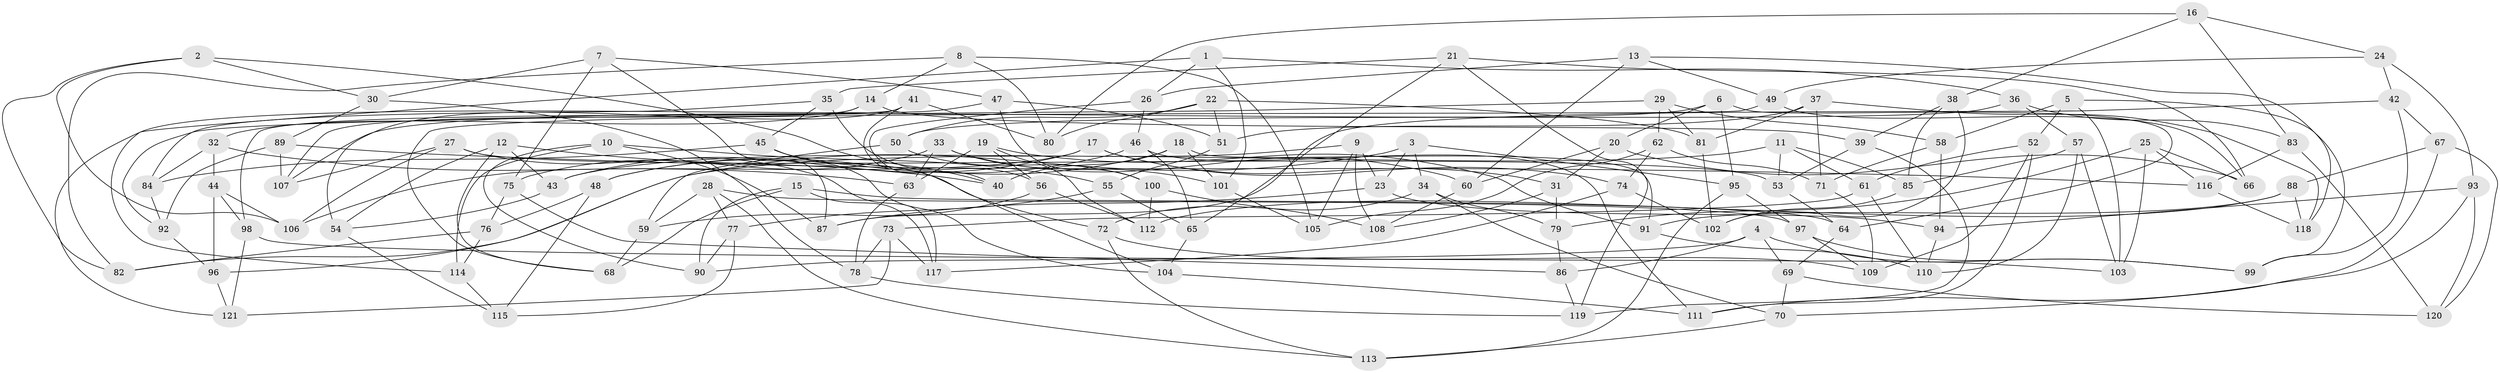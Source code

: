 // coarse degree distribution, {4: 0.55, 5: 0.15, 3: 0.08333333333333333, 6: 0.06666666666666667, 7: 0.03333333333333333, 8: 0.016666666666666666, 14: 0.016666666666666666, 9: 0.05, 11: 0.016666666666666666, 10: 0.016666666666666666}
// Generated by graph-tools (version 1.1) at 2025/02/03/04/25 22:02:59]
// undirected, 121 vertices, 242 edges
graph export_dot {
graph [start="1"]
  node [color=gray90,style=filled];
  1;
  2;
  3;
  4;
  5;
  6;
  7;
  8;
  9;
  10;
  11;
  12;
  13;
  14;
  15;
  16;
  17;
  18;
  19;
  20;
  21;
  22;
  23;
  24;
  25;
  26;
  27;
  28;
  29;
  30;
  31;
  32;
  33;
  34;
  35;
  36;
  37;
  38;
  39;
  40;
  41;
  42;
  43;
  44;
  45;
  46;
  47;
  48;
  49;
  50;
  51;
  52;
  53;
  54;
  55;
  56;
  57;
  58;
  59;
  60;
  61;
  62;
  63;
  64;
  65;
  66;
  67;
  68;
  69;
  70;
  71;
  72;
  73;
  74;
  75;
  76;
  77;
  78;
  79;
  80;
  81;
  82;
  83;
  84;
  85;
  86;
  87;
  88;
  89;
  90;
  91;
  92;
  93;
  94;
  95;
  96;
  97;
  98;
  99;
  100;
  101;
  102;
  103;
  104;
  105;
  106;
  107;
  108;
  109;
  110;
  111;
  112;
  113;
  114;
  115;
  116;
  117;
  118;
  119;
  120;
  121;
  1 -- 101;
  1 -- 26;
  1 -- 36;
  1 -- 114;
  2 -- 106;
  2 -- 40;
  2 -- 82;
  2 -- 30;
  3 -- 95;
  3 -- 96;
  3 -- 34;
  3 -- 23;
  4 -- 86;
  4 -- 69;
  4 -- 90;
  4 -- 99;
  5 -- 103;
  5 -- 58;
  5 -- 99;
  5 -- 52;
  6 -- 95;
  6 -- 20;
  6 -- 64;
  6 -- 107;
  7 -- 30;
  7 -- 87;
  7 -- 47;
  7 -- 75;
  8 -- 82;
  8 -- 14;
  8 -- 105;
  8 -- 80;
  9 -- 108;
  9 -- 23;
  9 -- 43;
  9 -- 105;
  10 -- 90;
  10 -- 55;
  10 -- 114;
  10 -- 87;
  11 -- 61;
  11 -- 85;
  11 -- 53;
  11 -- 82;
  12 -- 40;
  12 -- 43;
  12 -- 54;
  12 -- 68;
  13 -- 118;
  13 -- 26;
  13 -- 60;
  13 -- 49;
  14 -- 39;
  14 -- 107;
  14 -- 32;
  15 -- 90;
  15 -- 68;
  15 -- 64;
  15 -- 117;
  16 -- 24;
  16 -- 83;
  16 -- 80;
  16 -- 38;
  17 -- 106;
  17 -- 74;
  17 -- 43;
  17 -- 31;
  18 -- 40;
  18 -- 101;
  18 -- 48;
  18 -- 91;
  19 -- 56;
  19 -- 112;
  19 -- 91;
  19 -- 63;
  20 -- 66;
  20 -- 31;
  20 -- 60;
  21 -- 35;
  21 -- 65;
  21 -- 66;
  21 -- 119;
  22 -- 51;
  22 -- 81;
  22 -- 50;
  22 -- 80;
  23 -- 87;
  23 -- 94;
  24 -- 49;
  24 -- 93;
  24 -- 42;
  25 -- 79;
  25 -- 66;
  25 -- 116;
  25 -- 103;
  26 -- 40;
  26 -- 46;
  27 -- 107;
  27 -- 53;
  27 -- 106;
  27 -- 117;
  28 -- 59;
  28 -- 97;
  28 -- 113;
  28 -- 77;
  29 -- 58;
  29 -- 81;
  29 -- 62;
  29 -- 92;
  30 -- 89;
  30 -- 78;
  31 -- 108;
  31 -- 79;
  32 -- 84;
  32 -- 63;
  32 -- 44;
  33 -- 63;
  33 -- 101;
  33 -- 60;
  33 -- 75;
  34 -- 79;
  34 -- 72;
  34 -- 70;
  35 -- 56;
  35 -- 45;
  35 -- 84;
  36 -- 83;
  36 -- 57;
  36 -- 50;
  37 -- 81;
  37 -- 51;
  37 -- 118;
  37 -- 71;
  38 -- 85;
  38 -- 102;
  38 -- 39;
  39 -- 53;
  39 -- 119;
  41 -- 98;
  41 -- 104;
  41 -- 80;
  41 -- 54;
  42 -- 99;
  42 -- 87;
  42 -- 67;
  43 -- 54;
  44 -- 98;
  44 -- 96;
  44 -- 106;
  45 -- 104;
  45 -- 72;
  45 -- 84;
  46 -- 48;
  46 -- 111;
  46 -- 65;
  47 -- 121;
  47 -- 100;
  47 -- 51;
  48 -- 115;
  48 -- 76;
  49 -- 68;
  49 -- 66;
  50 -- 59;
  50 -- 100;
  51 -- 55;
  52 -- 111;
  52 -- 109;
  52 -- 61;
  53 -- 64;
  54 -- 115;
  55 -- 65;
  55 -- 77;
  56 -- 59;
  56 -- 112;
  57 -- 110;
  57 -- 85;
  57 -- 103;
  58 -- 94;
  58 -- 71;
  59 -- 68;
  60 -- 108;
  61 -- 110;
  61 -- 73;
  62 -- 74;
  62 -- 71;
  62 -- 105;
  63 -- 78;
  64 -- 69;
  65 -- 104;
  67 -- 120;
  67 -- 88;
  67 -- 70;
  69 -- 70;
  69 -- 120;
  70 -- 113;
  71 -- 109;
  72 -- 109;
  72 -- 113;
  73 -- 78;
  73 -- 121;
  73 -- 117;
  74 -- 117;
  74 -- 102;
  75 -- 86;
  75 -- 76;
  76 -- 114;
  76 -- 82;
  77 -- 115;
  77 -- 90;
  78 -- 119;
  79 -- 86;
  81 -- 102;
  83 -- 120;
  83 -- 116;
  84 -- 92;
  85 -- 102;
  86 -- 119;
  88 -- 112;
  88 -- 91;
  88 -- 118;
  89 -- 107;
  89 -- 92;
  89 -- 116;
  91 -- 110;
  92 -- 96;
  93 -- 120;
  93 -- 111;
  93 -- 94;
  94 -- 110;
  95 -- 113;
  95 -- 97;
  96 -- 121;
  97 -- 109;
  97 -- 99;
  98 -- 103;
  98 -- 121;
  100 -- 112;
  100 -- 108;
  101 -- 105;
  104 -- 111;
  114 -- 115;
  116 -- 118;
}
